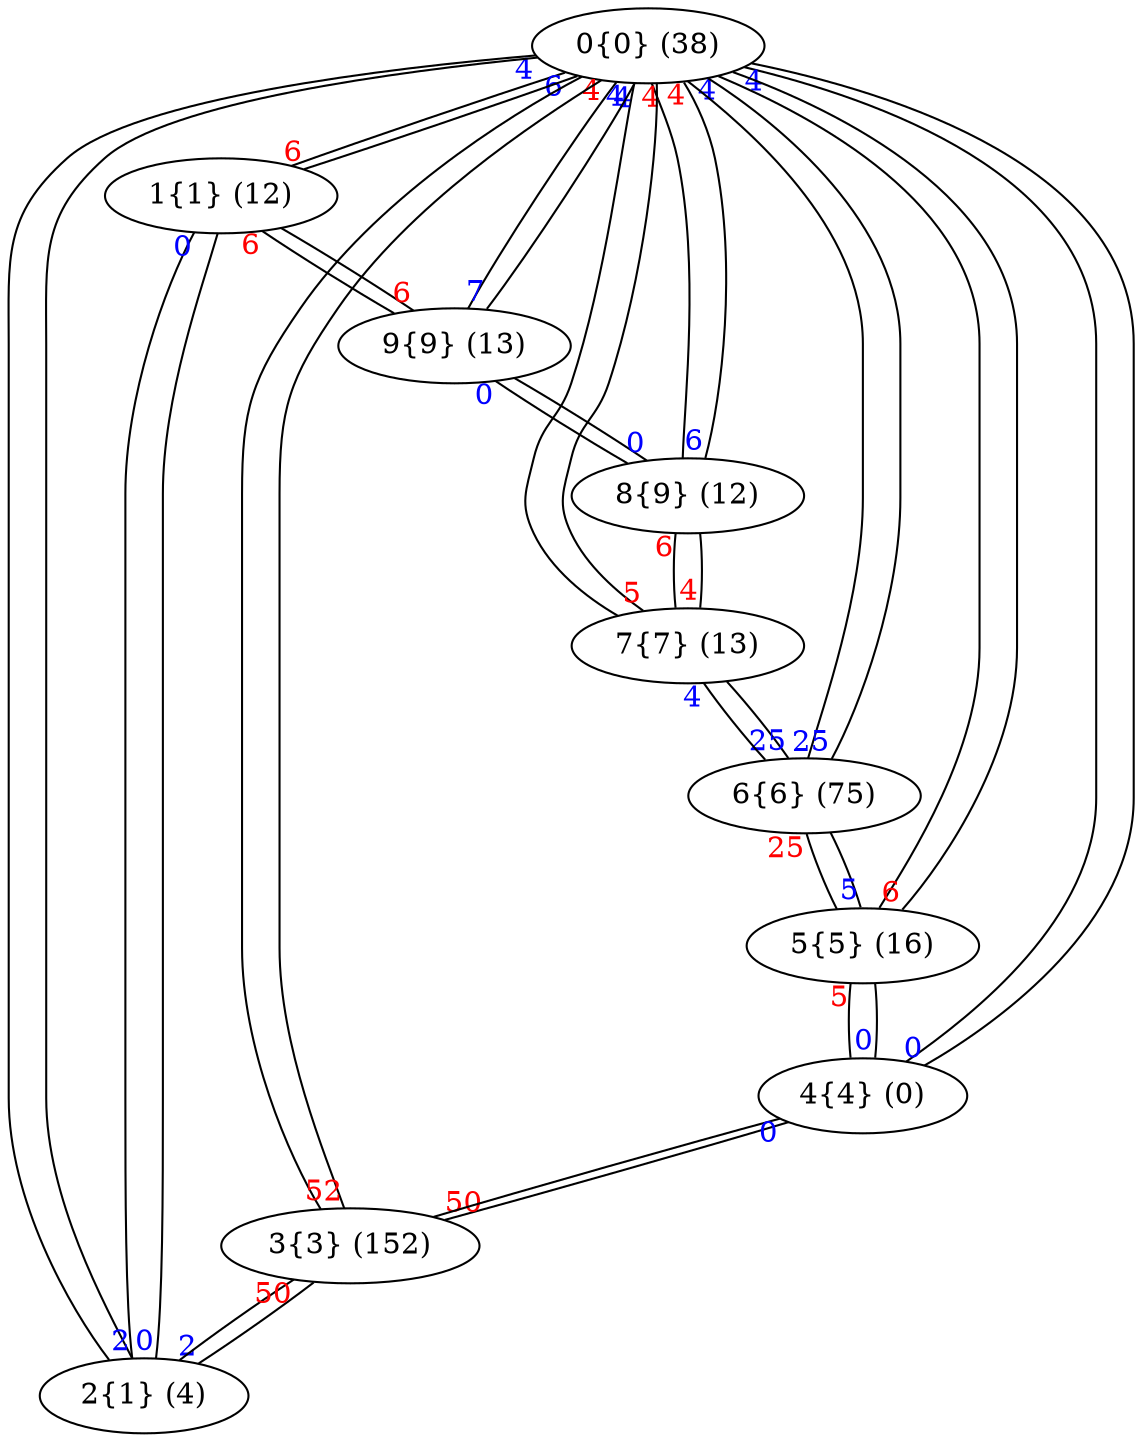 graph G {
	0 [label = "0{0} (38)"]
		0 -- 1 [taillabel = "6" fontcolor = "blue"]
		0 -- 2 [taillabel = "4" fontcolor = "blue"]
		0 -- 3 [taillabel = "4" fontcolor = "red"]
		0 -- 4 [taillabel = "4" fontcolor = "blue"]
		0 -- 5 [taillabel = "4" fontcolor = "blue"]
		0 -- 6 [taillabel = "4" fontcolor = "red"]
		0 -- 7 [taillabel = "4" fontcolor = "blue"]
		0 -- 8 [taillabel = "4" fontcolor = "red"]
		0 -- 9 [taillabel = "4" fontcolor = "blue"]
	1 [label = "1{1} (12)"]
		1 -- 0 [taillabel = "6" fontcolor = "red"]
		1 -- 2 [taillabel = "0" fontcolor = "blue"]
		1 -- 9 [taillabel = "6" fontcolor = "red"]
	2 [label = "2{1} (4)"]
		2 -- 0 [taillabel = "2" fontcolor = "blue"]
		2 -- 1 [taillabel = "0" fontcolor = "blue"]
		2 -- 3 [taillabel = "2" fontcolor = "blue"]
	3 [label = "3{3} (152)"]
		3 -- 0 [taillabel = "52" fontcolor = "red"]
		3 -- 2 [taillabel = "50" fontcolor = "red"]
		3 -- 4 [taillabel = "50" fontcolor = "red"]
	4 [label = "4{4} (0)"]
		4 -- 0 [taillabel = "0" fontcolor = "blue"]
		4 -- 3 [taillabel = "0" fontcolor = "blue"]
		4 -- 5 [taillabel = "0" fontcolor = "blue"]
	5 [label = "5{5} (16)"]
		5 -- 0 [taillabel = "6" fontcolor = "red"]
		5 -- 4 [taillabel = "5" fontcolor = "red"]
		5 -- 6 [taillabel = "5" fontcolor = "blue"]
	6 [label = "6{6} (75)"]
		6 -- 0 [taillabel = "25" fontcolor = "blue"]
		6 -- 5 [taillabel = "25" fontcolor = "red"]
		6 -- 7 [taillabel = "25" fontcolor = "blue"]
	7 [label = "7{7} (13)"]
		7 -- 0 [taillabel = "5" fontcolor = "red"]
		7 -- 6 [taillabel = "4" fontcolor = "blue"]
		7 -- 8 [taillabel = "4" fontcolor = "red"]
	8 [label = "8{9} (12)"]
		8 -- 0 [taillabel = "6" fontcolor = "blue"]
		8 -- 7 [taillabel = "6" fontcolor = "red"]
		8 -- 9 [taillabel = "0" fontcolor = "blue"]
	9 [label = "9{9} (13)"]
		9 -- 0 [taillabel = "7" fontcolor = "blue"]
		9 -- 1 [taillabel = "6" fontcolor = "red"]
		9 -- 8 [taillabel = "0" fontcolor = "blue"]
	sep = 1
	overlap = false
	splines = true
}
